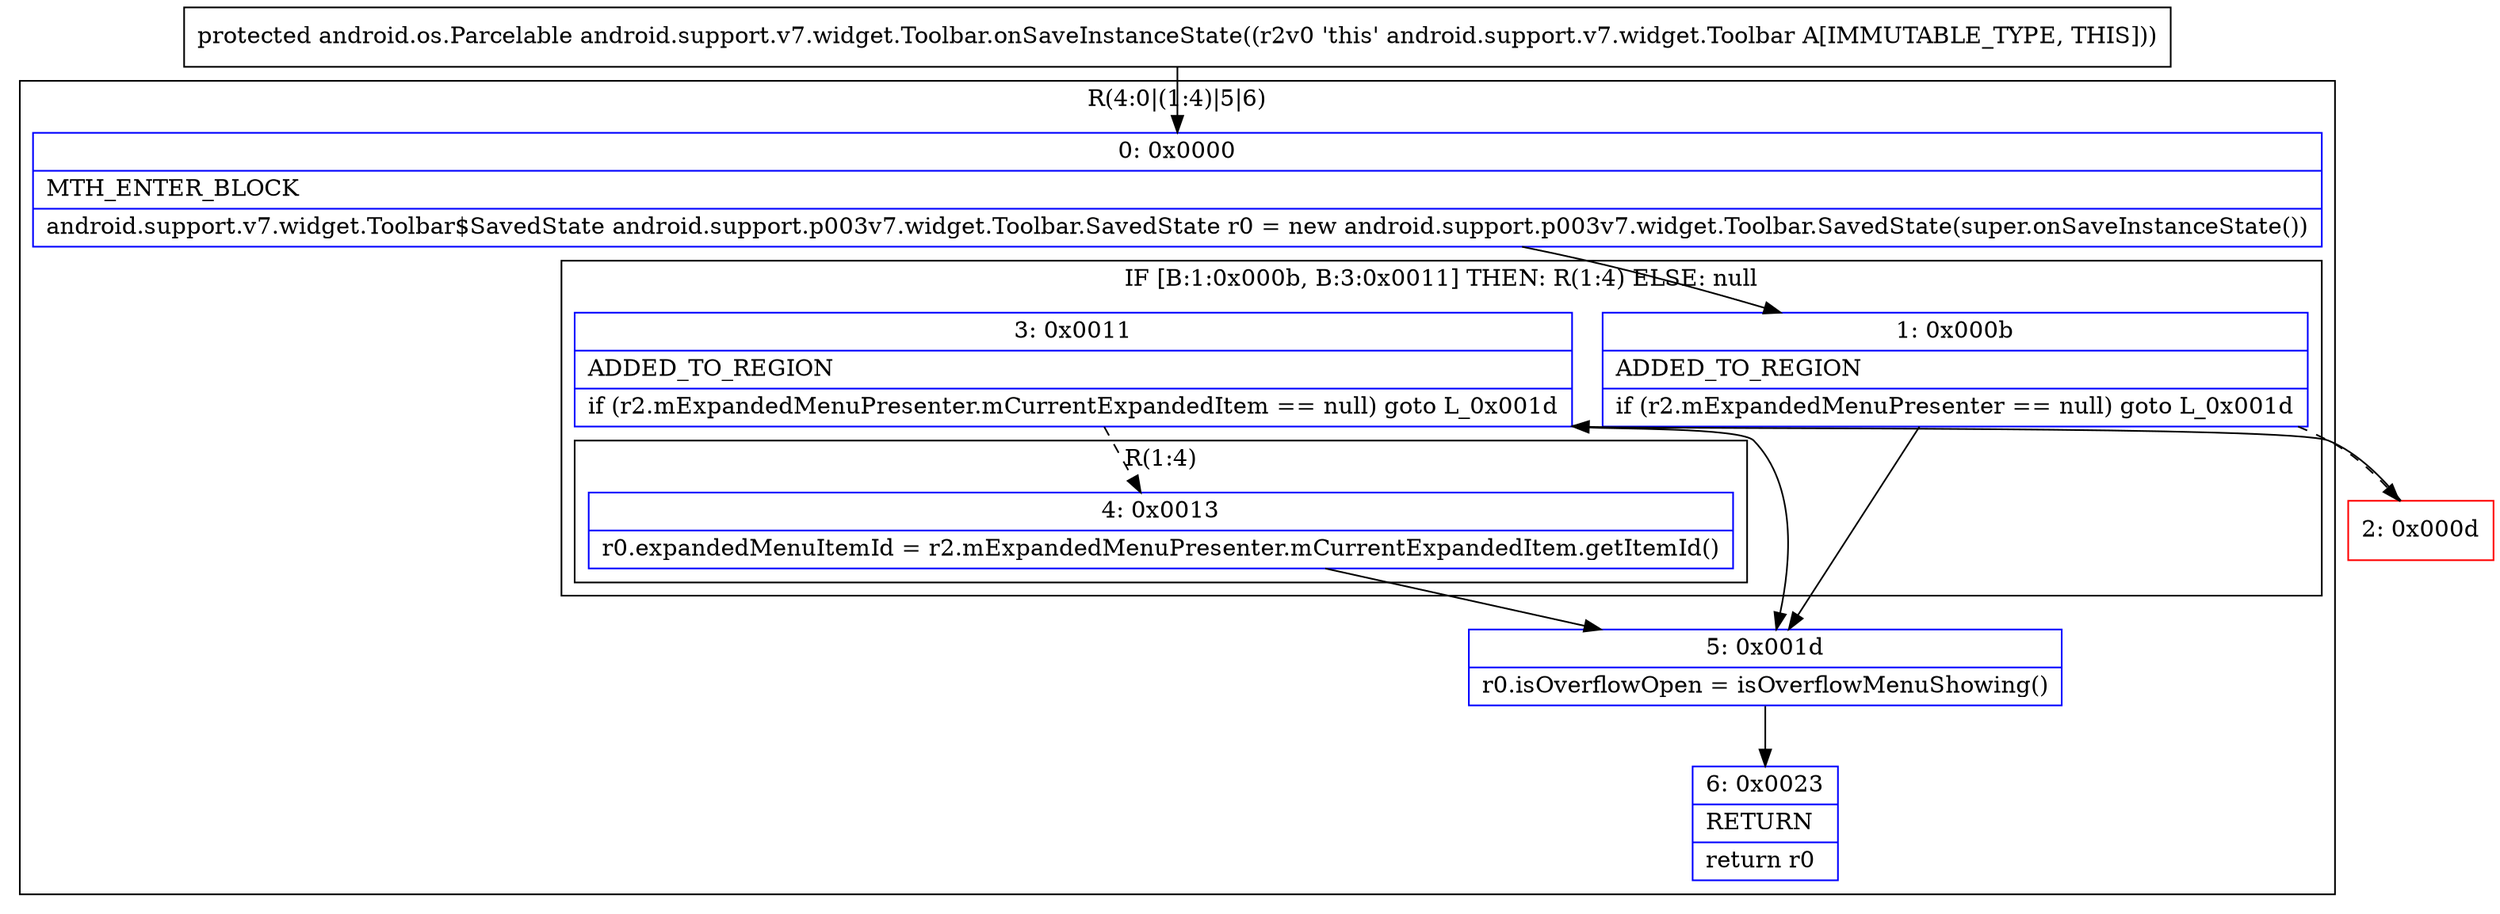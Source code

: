 digraph "CFG forandroid.support.v7.widget.Toolbar.onSaveInstanceState()Landroid\/os\/Parcelable;" {
subgraph cluster_Region_347920164 {
label = "R(4:0|(1:4)|5|6)";
node [shape=record,color=blue];
Node_0 [shape=record,label="{0\:\ 0x0000|MTH_ENTER_BLOCK\l|android.support.v7.widget.Toolbar$SavedState android.support.p003v7.widget.Toolbar.SavedState r0 = new android.support.p003v7.widget.Toolbar.SavedState(super.onSaveInstanceState())\l}"];
subgraph cluster_IfRegion_1439195888 {
label = "IF [B:1:0x000b, B:3:0x0011] THEN: R(1:4) ELSE: null";
node [shape=record,color=blue];
Node_1 [shape=record,label="{1\:\ 0x000b|ADDED_TO_REGION\l|if (r2.mExpandedMenuPresenter == null) goto L_0x001d\l}"];
Node_3 [shape=record,label="{3\:\ 0x0011|ADDED_TO_REGION\l|if (r2.mExpandedMenuPresenter.mCurrentExpandedItem == null) goto L_0x001d\l}"];
subgraph cluster_Region_1533917652 {
label = "R(1:4)";
node [shape=record,color=blue];
Node_4 [shape=record,label="{4\:\ 0x0013|r0.expandedMenuItemId = r2.mExpandedMenuPresenter.mCurrentExpandedItem.getItemId()\l}"];
}
}
Node_5 [shape=record,label="{5\:\ 0x001d|r0.isOverflowOpen = isOverflowMenuShowing()\l}"];
Node_6 [shape=record,label="{6\:\ 0x0023|RETURN\l|return r0\l}"];
}
Node_2 [shape=record,color=red,label="{2\:\ 0x000d}"];
MethodNode[shape=record,label="{protected android.os.Parcelable android.support.v7.widget.Toolbar.onSaveInstanceState((r2v0 'this' android.support.v7.widget.Toolbar A[IMMUTABLE_TYPE, THIS])) }"];
MethodNode -> Node_0;
Node_0 -> Node_1;
Node_1 -> Node_2[style=dashed];
Node_1 -> Node_5;
Node_3 -> Node_4[style=dashed];
Node_3 -> Node_5;
Node_4 -> Node_5;
Node_5 -> Node_6;
Node_2 -> Node_3;
}

